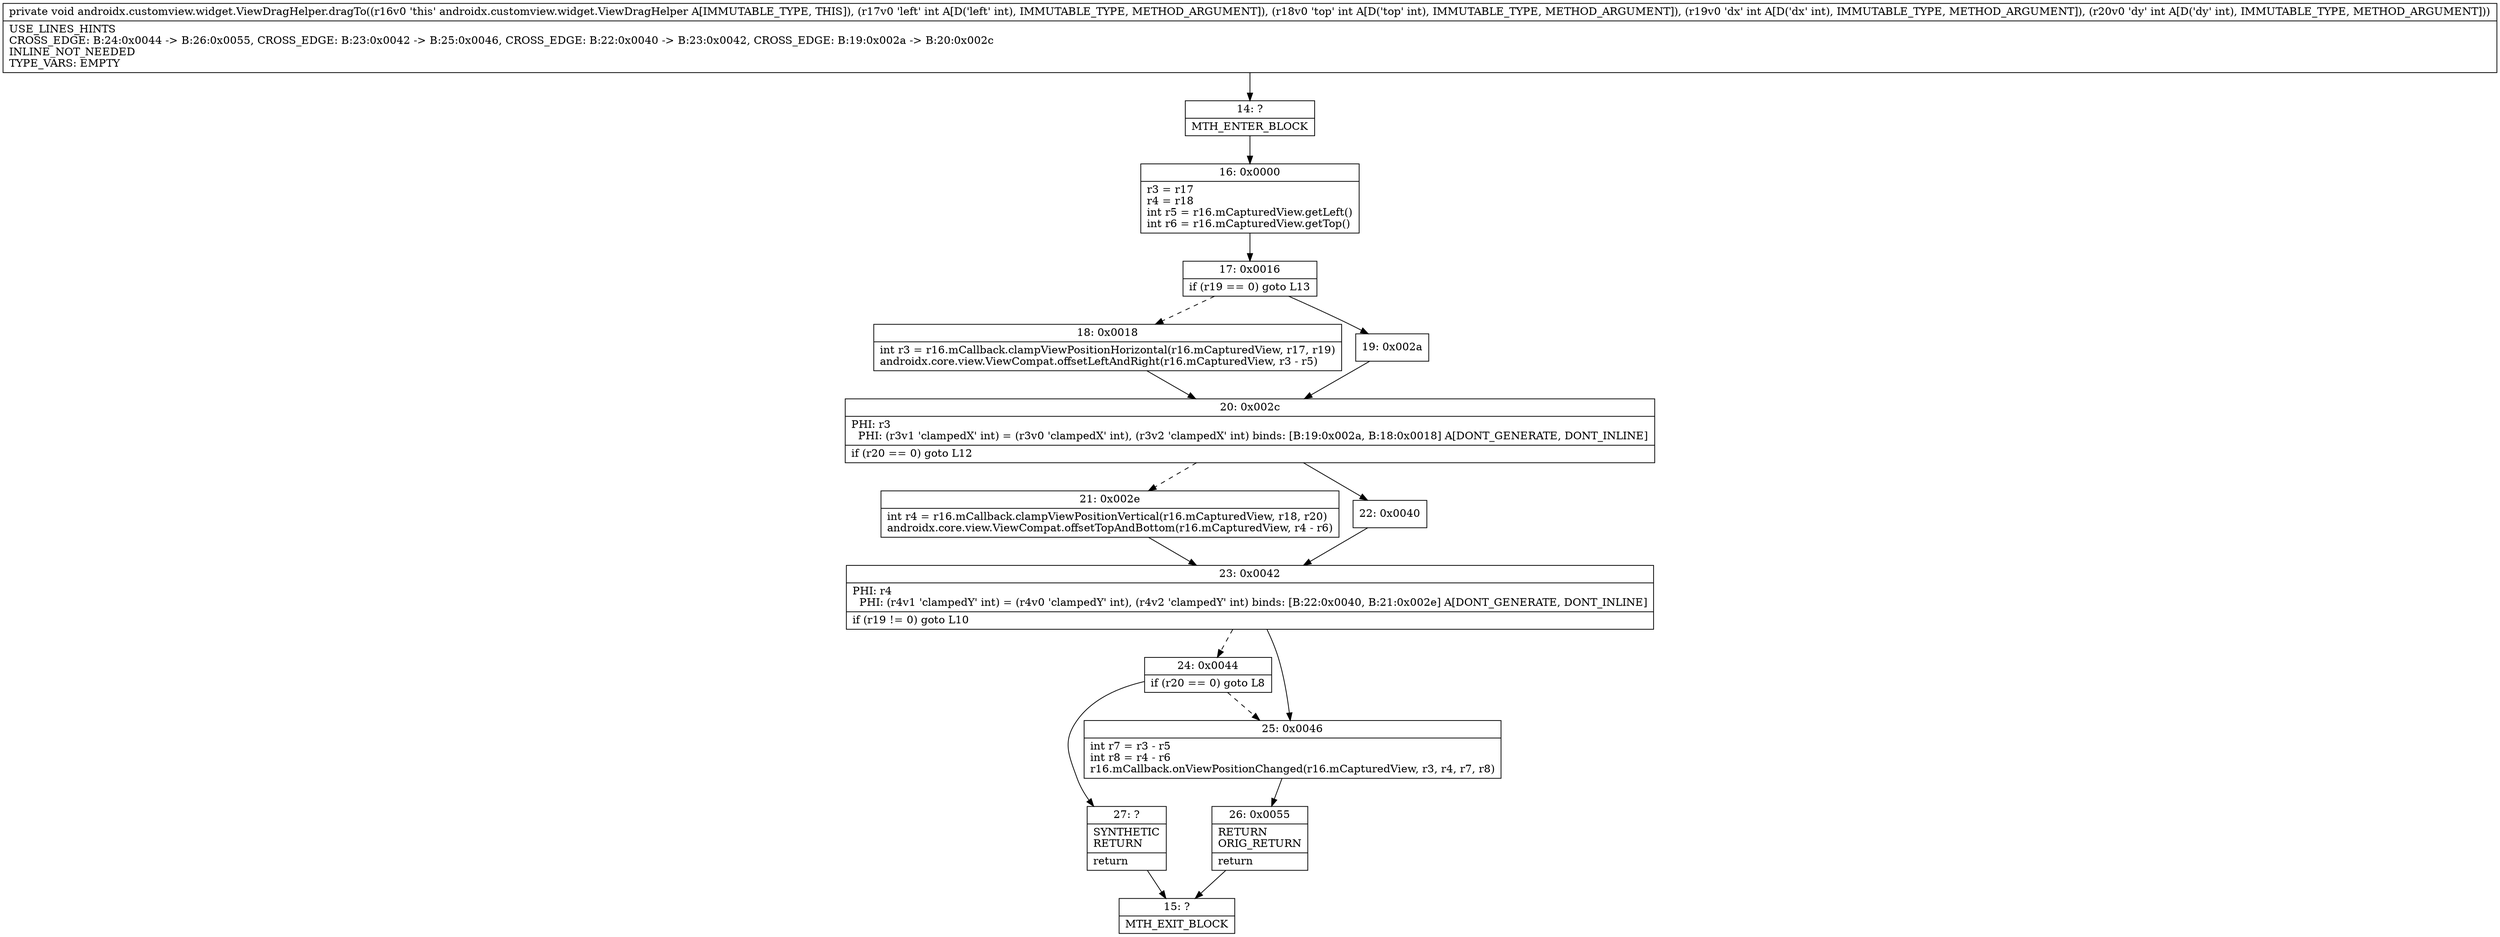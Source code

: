 digraph "CFG forandroidx.customview.widget.ViewDragHelper.dragTo(IIII)V" {
Node_14 [shape=record,label="{14\:\ ?|MTH_ENTER_BLOCK\l}"];
Node_16 [shape=record,label="{16\:\ 0x0000|r3 = r17\lr4 = r18\lint r5 = r16.mCapturedView.getLeft()\lint r6 = r16.mCapturedView.getTop()\l}"];
Node_17 [shape=record,label="{17\:\ 0x0016|if (r19 == 0) goto L13\l}"];
Node_18 [shape=record,label="{18\:\ 0x0018|int r3 = r16.mCallback.clampViewPositionHorizontal(r16.mCapturedView, r17, r19)\landroidx.core.view.ViewCompat.offsetLeftAndRight(r16.mCapturedView, r3 \- r5)\l}"];
Node_20 [shape=record,label="{20\:\ 0x002c|PHI: r3 \l  PHI: (r3v1 'clampedX' int) = (r3v0 'clampedX' int), (r3v2 'clampedX' int) binds: [B:19:0x002a, B:18:0x0018] A[DONT_GENERATE, DONT_INLINE]\l|if (r20 == 0) goto L12\l}"];
Node_21 [shape=record,label="{21\:\ 0x002e|int r4 = r16.mCallback.clampViewPositionVertical(r16.mCapturedView, r18, r20)\landroidx.core.view.ViewCompat.offsetTopAndBottom(r16.mCapturedView, r4 \- r6)\l}"];
Node_23 [shape=record,label="{23\:\ 0x0042|PHI: r4 \l  PHI: (r4v1 'clampedY' int) = (r4v0 'clampedY' int), (r4v2 'clampedY' int) binds: [B:22:0x0040, B:21:0x002e] A[DONT_GENERATE, DONT_INLINE]\l|if (r19 != 0) goto L10\l}"];
Node_24 [shape=record,label="{24\:\ 0x0044|if (r20 == 0) goto L8\l}"];
Node_27 [shape=record,label="{27\:\ ?|SYNTHETIC\lRETURN\l|return\l}"];
Node_15 [shape=record,label="{15\:\ ?|MTH_EXIT_BLOCK\l}"];
Node_25 [shape=record,label="{25\:\ 0x0046|int r7 = r3 \- r5\lint r8 = r4 \- r6\lr16.mCallback.onViewPositionChanged(r16.mCapturedView, r3, r4, r7, r8)\l}"];
Node_26 [shape=record,label="{26\:\ 0x0055|RETURN\lORIG_RETURN\l|return\l}"];
Node_22 [shape=record,label="{22\:\ 0x0040}"];
Node_19 [shape=record,label="{19\:\ 0x002a}"];
MethodNode[shape=record,label="{private void androidx.customview.widget.ViewDragHelper.dragTo((r16v0 'this' androidx.customview.widget.ViewDragHelper A[IMMUTABLE_TYPE, THIS]), (r17v0 'left' int A[D('left' int), IMMUTABLE_TYPE, METHOD_ARGUMENT]), (r18v0 'top' int A[D('top' int), IMMUTABLE_TYPE, METHOD_ARGUMENT]), (r19v0 'dx' int A[D('dx' int), IMMUTABLE_TYPE, METHOD_ARGUMENT]), (r20v0 'dy' int A[D('dy' int), IMMUTABLE_TYPE, METHOD_ARGUMENT]))  | USE_LINES_HINTS\lCROSS_EDGE: B:24:0x0044 \-\> B:26:0x0055, CROSS_EDGE: B:23:0x0042 \-\> B:25:0x0046, CROSS_EDGE: B:22:0x0040 \-\> B:23:0x0042, CROSS_EDGE: B:19:0x002a \-\> B:20:0x002c\lINLINE_NOT_NEEDED\lTYPE_VARS: EMPTY\l}"];
MethodNode -> Node_14;Node_14 -> Node_16;
Node_16 -> Node_17;
Node_17 -> Node_18[style=dashed];
Node_17 -> Node_19;
Node_18 -> Node_20;
Node_20 -> Node_21[style=dashed];
Node_20 -> Node_22;
Node_21 -> Node_23;
Node_23 -> Node_24[style=dashed];
Node_23 -> Node_25;
Node_24 -> Node_25[style=dashed];
Node_24 -> Node_27;
Node_27 -> Node_15;
Node_25 -> Node_26;
Node_26 -> Node_15;
Node_22 -> Node_23;
Node_19 -> Node_20;
}


